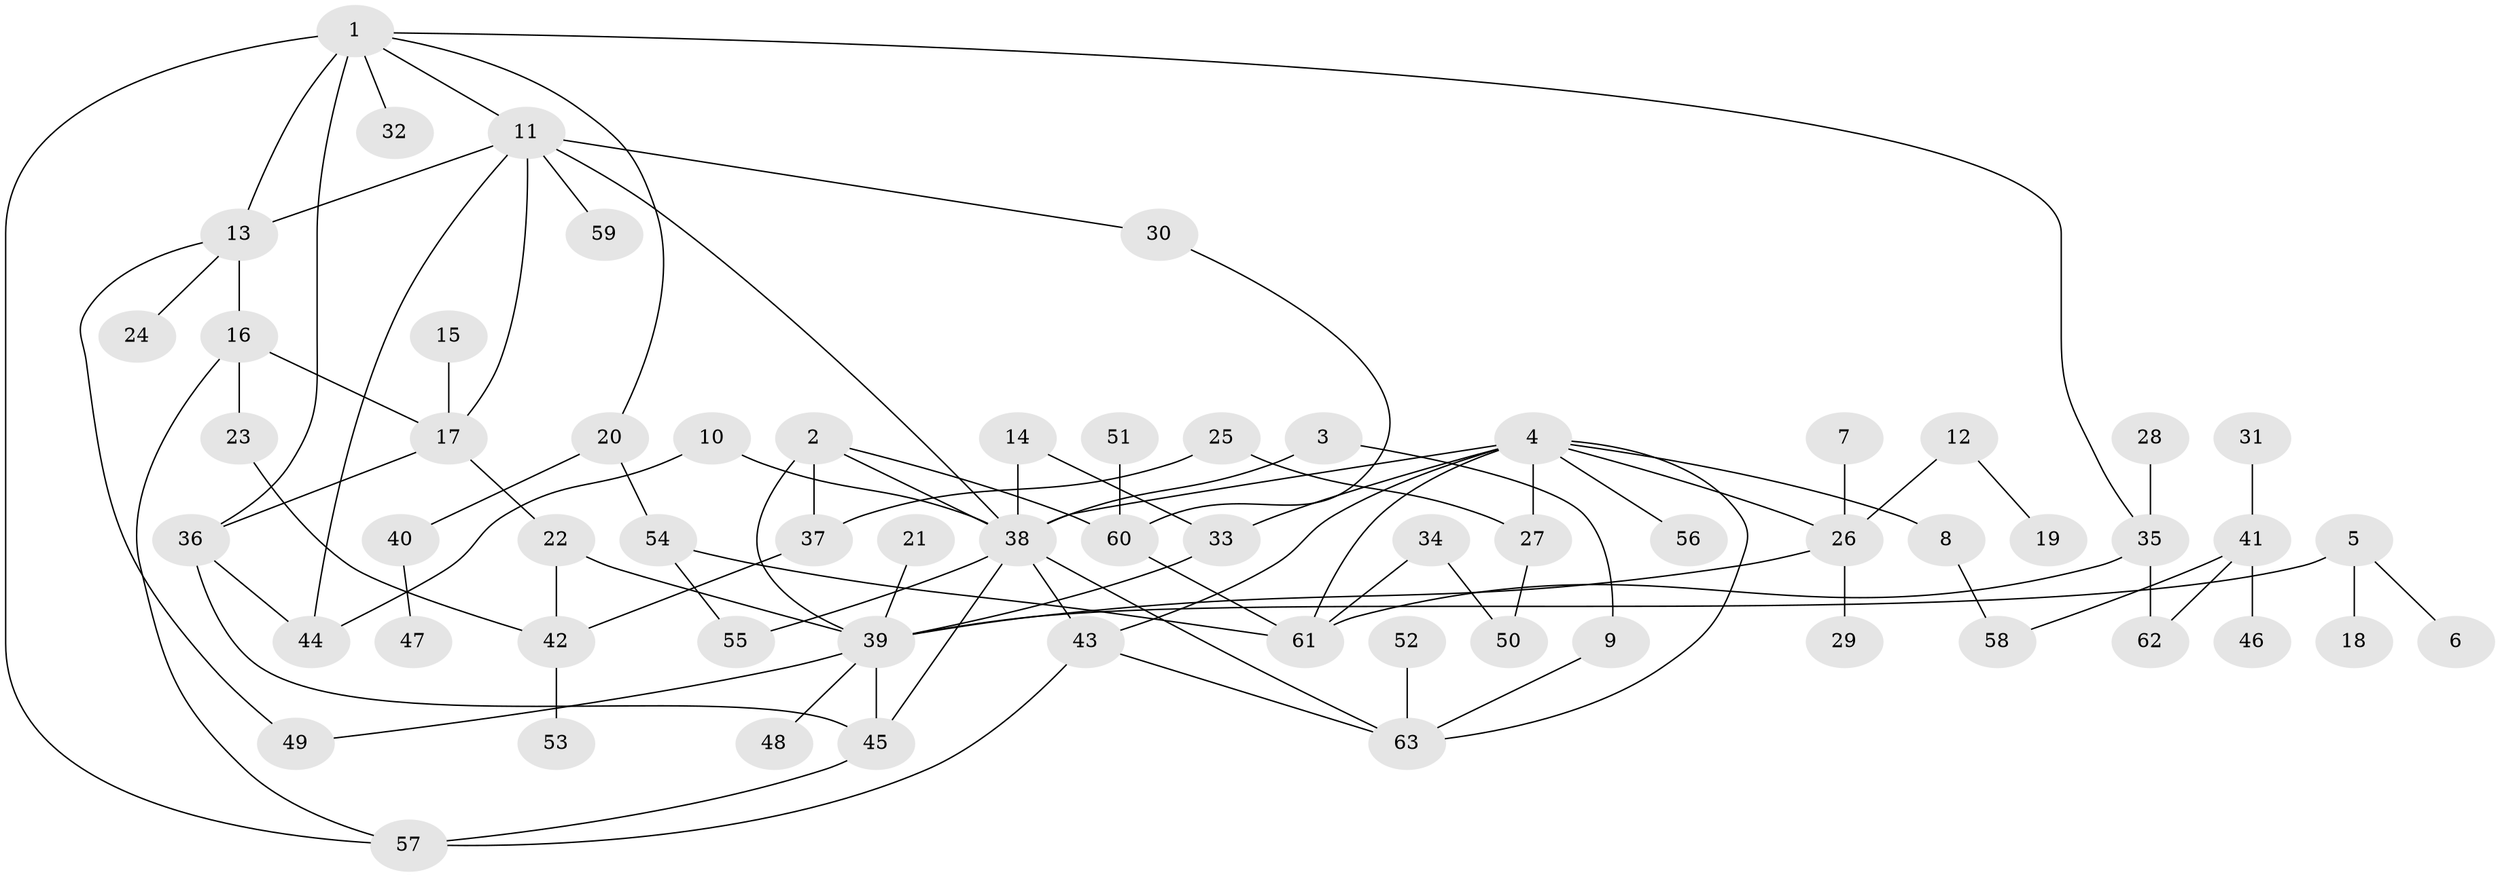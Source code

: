 // original degree distribution, {6: 0.047619047619047616, 8: 0.007936507936507936, 4: 0.10317460317460317, 2: 0.30158730158730157, 3: 0.16666666666666666, 5: 0.05555555555555555, 1: 0.31746031746031744}
// Generated by graph-tools (version 1.1) at 2025/49/03/09/25 03:49:18]
// undirected, 63 vertices, 91 edges
graph export_dot {
graph [start="1"]
  node [color=gray90,style=filled];
  1;
  2;
  3;
  4;
  5;
  6;
  7;
  8;
  9;
  10;
  11;
  12;
  13;
  14;
  15;
  16;
  17;
  18;
  19;
  20;
  21;
  22;
  23;
  24;
  25;
  26;
  27;
  28;
  29;
  30;
  31;
  32;
  33;
  34;
  35;
  36;
  37;
  38;
  39;
  40;
  41;
  42;
  43;
  44;
  45;
  46;
  47;
  48;
  49;
  50;
  51;
  52;
  53;
  54;
  55;
  56;
  57;
  58;
  59;
  60;
  61;
  62;
  63;
  1 -- 11 [weight=1.0];
  1 -- 13 [weight=2.0];
  1 -- 20 [weight=1.0];
  1 -- 32 [weight=1.0];
  1 -- 35 [weight=1.0];
  1 -- 36 [weight=1.0];
  1 -- 57 [weight=1.0];
  2 -- 37 [weight=1.0];
  2 -- 38 [weight=1.0];
  2 -- 39 [weight=1.0];
  2 -- 60 [weight=1.0];
  3 -- 9 [weight=1.0];
  3 -- 38 [weight=1.0];
  4 -- 8 [weight=1.0];
  4 -- 26 [weight=1.0];
  4 -- 27 [weight=1.0];
  4 -- 33 [weight=1.0];
  4 -- 38 [weight=1.0];
  4 -- 43 [weight=1.0];
  4 -- 56 [weight=1.0];
  4 -- 61 [weight=1.0];
  4 -- 63 [weight=1.0];
  5 -- 6 [weight=1.0];
  5 -- 18 [weight=1.0];
  5 -- 39 [weight=1.0];
  7 -- 26 [weight=1.0];
  8 -- 58 [weight=1.0];
  9 -- 63 [weight=1.0];
  10 -- 38 [weight=1.0];
  10 -- 44 [weight=1.0];
  11 -- 13 [weight=1.0];
  11 -- 17 [weight=1.0];
  11 -- 30 [weight=1.0];
  11 -- 38 [weight=1.0];
  11 -- 44 [weight=1.0];
  11 -- 59 [weight=1.0];
  12 -- 19 [weight=1.0];
  12 -- 26 [weight=1.0];
  13 -- 16 [weight=1.0];
  13 -- 24 [weight=1.0];
  13 -- 49 [weight=1.0];
  14 -- 33 [weight=1.0];
  14 -- 38 [weight=1.0];
  15 -- 17 [weight=1.0];
  16 -- 17 [weight=1.0];
  16 -- 23 [weight=1.0];
  16 -- 57 [weight=1.0];
  17 -- 22 [weight=1.0];
  17 -- 36 [weight=1.0];
  20 -- 40 [weight=1.0];
  20 -- 54 [weight=1.0];
  21 -- 39 [weight=1.0];
  22 -- 39 [weight=1.0];
  22 -- 42 [weight=1.0];
  23 -- 42 [weight=1.0];
  25 -- 27 [weight=1.0];
  25 -- 37 [weight=1.0];
  26 -- 29 [weight=1.0];
  26 -- 39 [weight=1.0];
  27 -- 50 [weight=1.0];
  28 -- 35 [weight=1.0];
  30 -- 60 [weight=1.0];
  31 -- 41 [weight=1.0];
  33 -- 39 [weight=1.0];
  34 -- 50 [weight=1.0];
  34 -- 61 [weight=1.0];
  35 -- 61 [weight=1.0];
  35 -- 62 [weight=1.0];
  36 -- 44 [weight=1.0];
  36 -- 45 [weight=1.0];
  37 -- 42 [weight=1.0];
  38 -- 43 [weight=1.0];
  38 -- 45 [weight=1.0];
  38 -- 55 [weight=1.0];
  38 -- 63 [weight=1.0];
  39 -- 45 [weight=1.0];
  39 -- 48 [weight=1.0];
  39 -- 49 [weight=1.0];
  40 -- 47 [weight=1.0];
  41 -- 46 [weight=1.0];
  41 -- 58 [weight=1.0];
  41 -- 62 [weight=1.0];
  42 -- 53 [weight=1.0];
  43 -- 57 [weight=1.0];
  43 -- 63 [weight=1.0];
  45 -- 57 [weight=1.0];
  51 -- 60 [weight=1.0];
  52 -- 63 [weight=1.0];
  54 -- 55 [weight=1.0];
  54 -- 61 [weight=1.0];
  60 -- 61 [weight=1.0];
}
